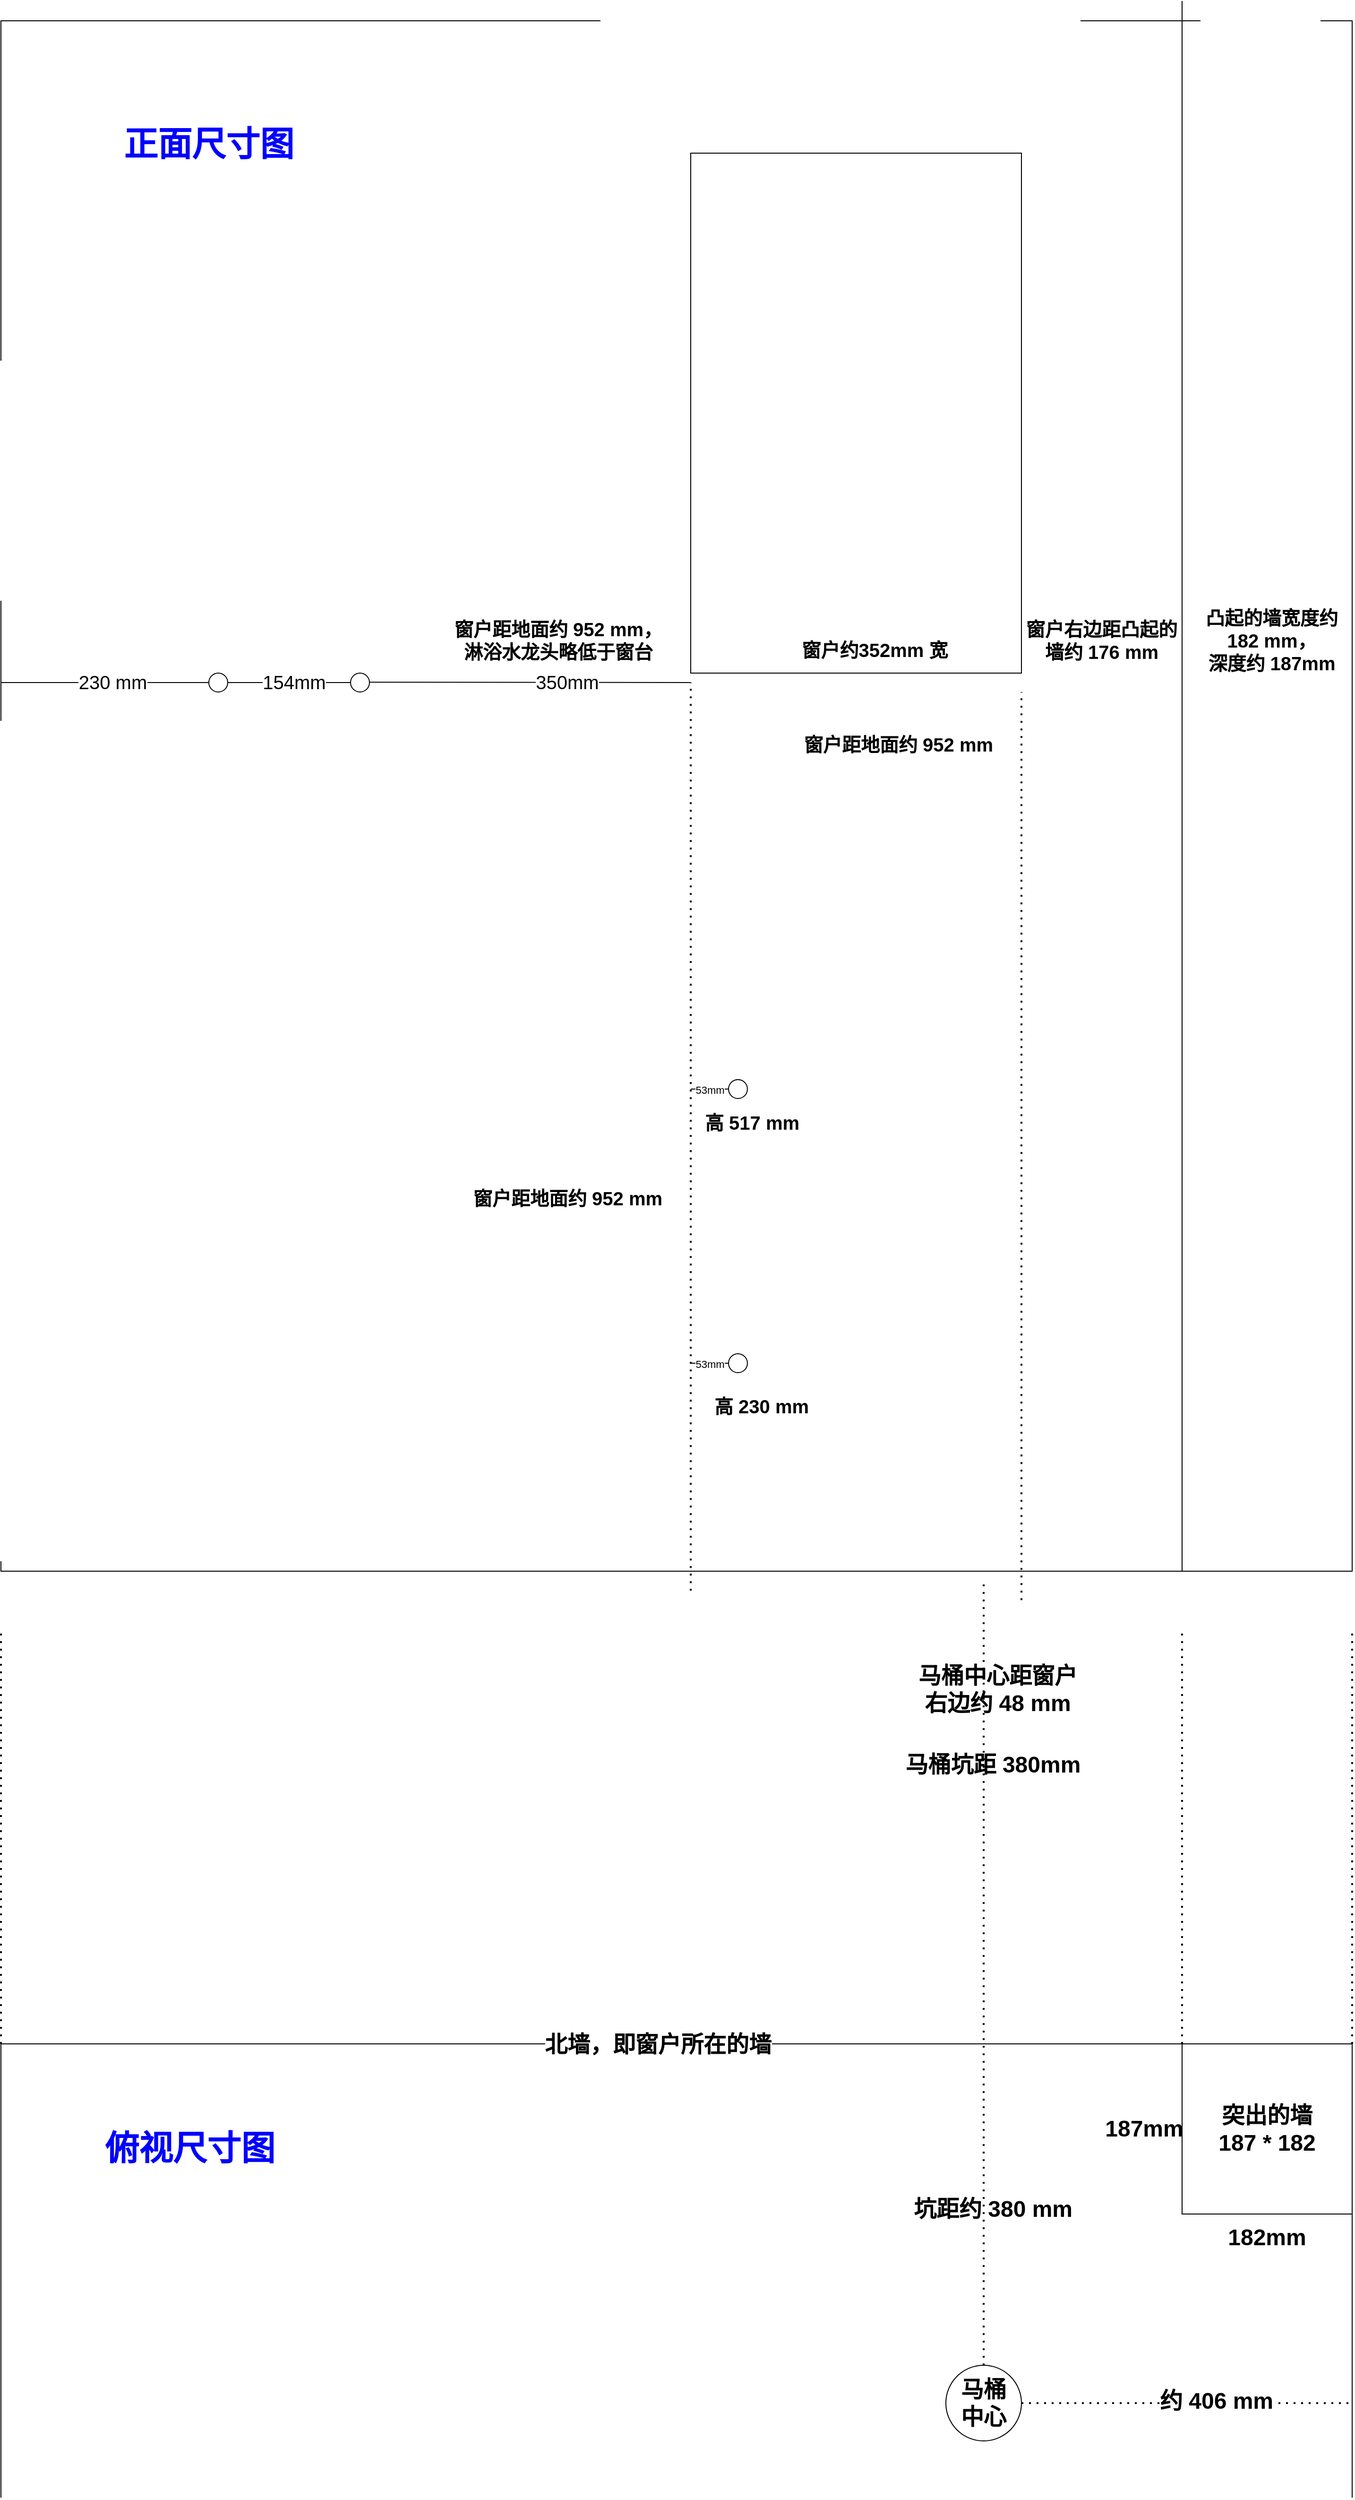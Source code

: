 <mxfile version="20.2.5" type="github">
  <diagram id="0tpimPfCp2_2pHjLGBg5" name="第 1 页">
    <mxGraphModel dx="2031" dy="2246" grid="1" gridSize="10" guides="1" tooltips="1" connect="1" arrows="1" fold="1" page="1" pageScale="1" pageWidth="827" pageHeight="1169" math="0" shadow="0">
      <root>
        <mxCell id="0" />
        <mxCell id="1" parent="0" />
        <mxCell id="lJokzmWv3TQioNyGY8T8-1" value="" style="rounded=0;whiteSpace=wrap;html=1;fillColor=none;" vertex="1" parent="1">
          <mxGeometry x="120" y="-340" width="1430" height="1640" as="geometry" />
        </mxCell>
        <mxCell id="lJokzmWv3TQioNyGY8T8-6" value="" style="group" vertex="1" connectable="0" parent="1">
          <mxGeometry x="120" y="350" width="240" height="20" as="geometry" />
        </mxCell>
        <mxCell id="lJokzmWv3TQioNyGY8T8-4" value="" style="ellipse;whiteSpace=wrap;html=1;aspect=fixed;" vertex="1" parent="lJokzmWv3TQioNyGY8T8-6">
          <mxGeometry x="220" width="20" height="20" as="geometry" />
        </mxCell>
        <mxCell id="lJokzmWv3TQioNyGY8T8-5" value="" style="endArrow=none;html=1;rounded=0;" edge="1" parent="lJokzmWv3TQioNyGY8T8-6" target="lJokzmWv3TQioNyGY8T8-4">
          <mxGeometry width="50" height="50" relative="1" as="geometry">
            <mxPoint y="10" as="sourcePoint" />
            <mxPoint x="80" y="-40" as="targetPoint" />
          </mxGeometry>
        </mxCell>
        <mxCell id="lJokzmWv3TQioNyGY8T8-7" value="&lt;font style=&quot;font-size: 20px;&quot;&gt;230 mm&lt;/font&gt;" style="edgeLabel;html=1;align=center;verticalAlign=middle;resizable=0;points=[];" vertex="1" connectable="0" parent="lJokzmWv3TQioNyGY8T8-5">
          <mxGeometry x="0.067" y="1" relative="1" as="geometry">
            <mxPoint as="offset" />
          </mxGeometry>
        </mxCell>
        <mxCell id="lJokzmWv3TQioNyGY8T8-8" value="" style="ellipse;whiteSpace=wrap;html=1;aspect=fixed;" vertex="1" parent="1">
          <mxGeometry x="490" y="350" width="20" height="20" as="geometry" />
        </mxCell>
        <mxCell id="lJokzmWv3TQioNyGY8T8-11" value="" style="endArrow=none;html=1;rounded=0;" edge="1" parent="1">
          <mxGeometry width="50" height="50" relative="1" as="geometry">
            <mxPoint x="360" y="360" as="sourcePoint" />
            <mxPoint x="490" y="360" as="targetPoint" />
          </mxGeometry>
        </mxCell>
        <mxCell id="lJokzmWv3TQioNyGY8T8-12" value="&lt;font style=&quot;font-size: 20px;&quot;&gt;154mm&lt;/font&gt;" style="edgeLabel;html=1;align=center;verticalAlign=middle;resizable=0;points=[];" vertex="1" connectable="0" parent="lJokzmWv3TQioNyGY8T8-11">
          <mxGeometry x="0.067" y="1" relative="1" as="geometry">
            <mxPoint as="offset" />
          </mxGeometry>
        </mxCell>
        <mxCell id="lJokzmWv3TQioNyGY8T8-13" value="" style="rounded=0;whiteSpace=wrap;html=1;fillColor=none;" vertex="1" parent="1">
          <mxGeometry x="850" y="-200" width="350" height="550" as="geometry" />
        </mxCell>
        <mxCell id="lJokzmWv3TQioNyGY8T8-16" value="" style="endArrow=none;html=1;rounded=0;" edge="1" parent="1">
          <mxGeometry width="50" height="50" relative="1" as="geometry">
            <mxPoint x="850" y="360" as="sourcePoint" />
            <mxPoint x="510" y="359.67" as="targetPoint" />
          </mxGeometry>
        </mxCell>
        <mxCell id="lJokzmWv3TQioNyGY8T8-17" value="&lt;font style=&quot;font-size: 20px;&quot;&gt;350mm&lt;/font&gt;" style="edgeLabel;html=1;align=center;verticalAlign=middle;resizable=0;points=[];" vertex="1" connectable="0" parent="lJokzmWv3TQioNyGY8T8-16">
          <mxGeometry x="-0.23" y="-1" relative="1" as="geometry">
            <mxPoint as="offset" />
          </mxGeometry>
        </mxCell>
        <mxCell id="lJokzmWv3TQioNyGY8T8-18" value="" style="endArrow=none;dashed=1;html=1;dashPattern=1 3;strokeWidth=2;rounded=0;" edge="1" parent="1">
          <mxGeometry width="50" height="50" relative="1" as="geometry">
            <mxPoint x="850" y="1320.667" as="sourcePoint" />
            <mxPoint x="850" y="360" as="targetPoint" />
          </mxGeometry>
        </mxCell>
        <mxCell id="lJokzmWv3TQioNyGY8T8-21" value="" style="group" vertex="1" connectable="0" parent="1">
          <mxGeometry x="850" y="1070" width="60" height="20" as="geometry" />
        </mxCell>
        <mxCell id="lJokzmWv3TQioNyGY8T8-19" value="" style="ellipse;whiteSpace=wrap;html=1;aspect=fixed;" vertex="1" parent="lJokzmWv3TQioNyGY8T8-21">
          <mxGeometry x="40" width="20" height="20" as="geometry" />
        </mxCell>
        <mxCell id="lJokzmWv3TQioNyGY8T8-20" value="" style="endArrow=none;html=1;rounded=0;exitX=0;exitY=0.5;exitDx=0;exitDy=0;" edge="1" parent="lJokzmWv3TQioNyGY8T8-21" source="lJokzmWv3TQioNyGY8T8-19">
          <mxGeometry width="50" height="50" relative="1" as="geometry">
            <mxPoint x="-30" y="60" as="sourcePoint" />
            <mxPoint y="10" as="targetPoint" />
          </mxGeometry>
        </mxCell>
        <mxCell id="lJokzmWv3TQioNyGY8T8-22" value="53mm" style="edgeLabel;html=1;align=center;verticalAlign=middle;resizable=0;points=[];" vertex="1" connectable="0" parent="lJokzmWv3TQioNyGY8T8-20">
          <mxGeometry y="1" relative="1" as="geometry">
            <mxPoint as="offset" />
          </mxGeometry>
        </mxCell>
        <mxCell id="lJokzmWv3TQioNyGY8T8-23" value="&lt;font style=&quot;font-size: 20px;&quot;&gt;&lt;b&gt;窗户约352mm 宽&lt;/b&gt;&lt;/font&gt;" style="text;html=1;strokeColor=none;fillColor=none;align=center;verticalAlign=middle;whiteSpace=wrap;rounded=0;" vertex="1" parent="1">
          <mxGeometry x="920" y="310" width="250" height="30" as="geometry" />
        </mxCell>
        <mxCell id="lJokzmWv3TQioNyGY8T8-24" value="&lt;font style=&quot;font-size: 20px;&quot;&gt;&lt;b&gt;窗户距地面约 952 mm，&lt;br&gt;淋浴水龙头略低于窗台&lt;/b&gt;&lt;/font&gt;" style="text;html=1;strokeColor=none;fillColor=none;align=center;verticalAlign=middle;whiteSpace=wrap;rounded=0;" vertex="1" parent="1">
          <mxGeometry x="590" y="300" width="240" height="30" as="geometry" />
        </mxCell>
        <mxCell id="lJokzmWv3TQioNyGY8T8-27" value="&lt;font style=&quot;font-size: 20px;&quot;&gt;&lt;b&gt;高 230 mm&lt;/b&gt;&lt;/font&gt;" style="text;html=1;strokeColor=none;fillColor=none;align=center;verticalAlign=middle;whiteSpace=wrap;rounded=0;" vertex="1" parent="1">
          <mxGeometry x="870" y="1110" width="110" height="30" as="geometry" />
        </mxCell>
        <mxCell id="lJokzmWv3TQioNyGY8T8-32" value="" style="group" vertex="1" connectable="0" parent="1">
          <mxGeometry x="850" y="780" width="60" height="20" as="geometry" />
        </mxCell>
        <mxCell id="lJokzmWv3TQioNyGY8T8-33" value="" style="ellipse;whiteSpace=wrap;html=1;aspect=fixed;" vertex="1" parent="lJokzmWv3TQioNyGY8T8-32">
          <mxGeometry x="40" width="20" height="20" as="geometry" />
        </mxCell>
        <mxCell id="lJokzmWv3TQioNyGY8T8-34" value="" style="endArrow=none;html=1;rounded=0;exitX=0;exitY=0.5;exitDx=0;exitDy=0;" edge="1" parent="lJokzmWv3TQioNyGY8T8-32" source="lJokzmWv3TQioNyGY8T8-33">
          <mxGeometry width="50" height="50" relative="1" as="geometry">
            <mxPoint x="-30" y="60" as="sourcePoint" />
            <mxPoint y="10" as="targetPoint" />
          </mxGeometry>
        </mxCell>
        <mxCell id="lJokzmWv3TQioNyGY8T8-35" value="53mm" style="edgeLabel;html=1;align=center;verticalAlign=middle;resizable=0;points=[];" vertex="1" connectable="0" parent="lJokzmWv3TQioNyGY8T8-34">
          <mxGeometry y="1" relative="1" as="geometry">
            <mxPoint as="offset" />
          </mxGeometry>
        </mxCell>
        <mxCell id="lJokzmWv3TQioNyGY8T8-36" value="&lt;font style=&quot;font-size: 20px;&quot;&gt;&lt;b&gt;高 517 mm&lt;/b&gt;&lt;/font&gt;" style="text;html=1;strokeColor=none;fillColor=none;align=center;verticalAlign=middle;whiteSpace=wrap;rounded=0;" vertex="1" parent="1">
          <mxGeometry x="860" y="810" width="110" height="30" as="geometry" />
        </mxCell>
        <mxCell id="lJokzmWv3TQioNyGY8T8-37" value="" style="endArrow=none;dashed=1;html=1;dashPattern=1 3;strokeWidth=2;rounded=0;" edge="1" parent="1">
          <mxGeometry width="50" height="50" relative="1" as="geometry">
            <mxPoint x="1200" y="1330.667" as="sourcePoint" />
            <mxPoint x="1200" y="370" as="targetPoint" />
          </mxGeometry>
        </mxCell>
        <mxCell id="lJokzmWv3TQioNyGY8T8-38" value="" style="endArrow=none;dashed=1;html=1;dashPattern=1 3;strokeWidth=2;rounded=0;exitX=0.5;exitY=0;exitDx=0;exitDy=0;" edge="1" parent="1" source="lJokzmWv3TQioNyGY8T8-57">
          <mxGeometry width="50" height="50" relative="1" as="geometry">
            <mxPoint x="1160" y="2060" as="sourcePoint" />
            <mxPoint x="1160" y="1310" as="targetPoint" />
          </mxGeometry>
        </mxCell>
        <mxCell id="lJokzmWv3TQioNyGY8T8-39" value="&lt;font style=&quot;font-size: 24px;&quot;&gt;&lt;b&gt;马桶中心距窗户右边约 48 mm&lt;/b&gt;&lt;/font&gt;" style="text;html=1;strokeColor=none;fillColor=none;align=center;verticalAlign=middle;whiteSpace=wrap;rounded=0;" vertex="1" parent="1">
          <mxGeometry x="1090" y="1410" width="170" height="30" as="geometry" />
        </mxCell>
        <mxCell id="lJokzmWv3TQioNyGY8T8-41" value="" style="endArrow=none;html=1;rounded=0;fontSize=20;" edge="1" parent="1">
          <mxGeometry width="50" height="50" relative="1" as="geometry">
            <mxPoint x="1370" y="1300" as="sourcePoint" />
            <mxPoint x="1370" y="-361" as="targetPoint" />
          </mxGeometry>
        </mxCell>
        <mxCell id="lJokzmWv3TQioNyGY8T8-42" value="&lt;b&gt;窗户右边距凸起的墙约 176 mm&lt;/b&gt;" style="text;html=1;strokeColor=none;fillColor=none;align=center;verticalAlign=middle;whiteSpace=wrap;rounded=0;fontSize=20;" vertex="1" parent="1">
          <mxGeometry x="1200" y="300" width="170" height="30" as="geometry" />
        </mxCell>
        <mxCell id="lJokzmWv3TQioNyGY8T8-44" value="&lt;b&gt;凸起的墙宽度约 182 mm，&lt;br&gt;深度约 187mm&lt;/b&gt;" style="text;html=1;strokeColor=none;fillColor=none;align=center;verticalAlign=middle;whiteSpace=wrap;rounded=0;fontSize=20;" vertex="1" parent="1">
          <mxGeometry x="1380" y="300" width="170" height="30" as="geometry" />
        </mxCell>
        <mxCell id="lJokzmWv3TQioNyGY8T8-45" value="&lt;font style=&quot;font-size: 20px;&quot;&gt;&lt;b&gt;窗户距地面约 952 mm&lt;br&gt;&lt;/b&gt;&lt;/font&gt;" style="text;html=1;strokeColor=none;fillColor=none;align=center;verticalAlign=middle;whiteSpace=wrap;rounded=0;" vertex="1" parent="1">
          <mxGeometry x="600" y="890" width="240" height="30" as="geometry" />
        </mxCell>
        <mxCell id="lJokzmWv3TQioNyGY8T8-46" value="&lt;font style=&quot;font-size: 20px;&quot;&gt;&lt;b&gt;窗户距地面约 952 mm&lt;br&gt;&lt;/b&gt;&lt;/font&gt;" style="text;html=1;strokeColor=none;fillColor=none;align=center;verticalAlign=middle;whiteSpace=wrap;rounded=0;" vertex="1" parent="1">
          <mxGeometry x="950" y="410" width="240" height="30" as="geometry" />
        </mxCell>
        <mxCell id="lJokzmWv3TQioNyGY8T8-47" value="&lt;font style=&quot;font-size: 24px;&quot;&gt;&lt;b&gt;马桶坑距 380mm&lt;/b&gt;&lt;/font&gt;" style="text;html=1;strokeColor=none;fillColor=none;align=center;verticalAlign=middle;whiteSpace=wrap;rounded=0;" vertex="1" parent="1">
          <mxGeometry x="1070" y="1490" width="200" height="30" as="geometry" />
        </mxCell>
        <mxCell id="lJokzmWv3TQioNyGY8T8-48" value="" style="endArrow=none;dashed=1;html=1;dashPattern=1 3;strokeWidth=2;rounded=0;fontSize=24;" edge="1" parent="1">
          <mxGeometry width="50" height="50" relative="1" as="geometry">
            <mxPoint x="120" y="1800" as="sourcePoint" />
            <mxPoint x="120" y="1360" as="targetPoint" />
          </mxGeometry>
        </mxCell>
        <mxCell id="lJokzmWv3TQioNyGY8T8-49" value="" style="endArrow=none;dashed=1;html=1;dashPattern=1 3;strokeWidth=2;rounded=0;fontSize=24;" edge="1" parent="1">
          <mxGeometry width="50" height="50" relative="1" as="geometry">
            <mxPoint x="1550" y="1800" as="sourcePoint" />
            <mxPoint x="1550" y="1360" as="targetPoint" />
          </mxGeometry>
        </mxCell>
        <mxCell id="lJokzmWv3TQioNyGY8T8-50" value="" style="endArrow=none;html=1;rounded=0;fontSize=24;" edge="1" parent="1">
          <mxGeometry width="50" height="50" relative="1" as="geometry">
            <mxPoint x="120" y="2280" as="sourcePoint" />
            <mxPoint x="120" y="1800" as="targetPoint" />
          </mxGeometry>
        </mxCell>
        <mxCell id="lJokzmWv3TQioNyGY8T8-51" value="" style="endArrow=none;html=1;rounded=0;fontSize=24;" edge="1" parent="1">
          <mxGeometry width="50" height="50" relative="1" as="geometry">
            <mxPoint x="1550" y="1800" as="sourcePoint" />
            <mxPoint x="120" y="1800" as="targetPoint" />
          </mxGeometry>
        </mxCell>
        <mxCell id="lJokzmWv3TQioNyGY8T8-55" value="&lt;b&gt;北墙，即窗户所在的墙&lt;/b&gt;" style="edgeLabel;html=1;align=center;verticalAlign=middle;resizable=0;points=[];fontSize=24;" vertex="1" connectable="0" parent="lJokzmWv3TQioNyGY8T8-51">
          <mxGeometry x="0.028" y="1" relative="1" as="geometry">
            <mxPoint as="offset" />
          </mxGeometry>
        </mxCell>
        <mxCell id="lJokzmWv3TQioNyGY8T8-52" value="" style="endArrow=none;html=1;rounded=0;fontSize=24;" edge="1" parent="1">
          <mxGeometry width="50" height="50" relative="1" as="geometry">
            <mxPoint x="1550" y="2280" as="sourcePoint" />
            <mxPoint x="1550" y="1800" as="targetPoint" />
          </mxGeometry>
        </mxCell>
        <mxCell id="lJokzmWv3TQioNyGY8T8-53" value="" style="endArrow=none;dashed=1;html=1;dashPattern=1 3;strokeWidth=2;rounded=0;fontSize=24;" edge="1" parent="1">
          <mxGeometry width="50" height="50" relative="1" as="geometry">
            <mxPoint x="1370" y="1800" as="sourcePoint" />
            <mxPoint x="1370" y="1360" as="targetPoint" />
          </mxGeometry>
        </mxCell>
        <mxCell id="lJokzmWv3TQioNyGY8T8-54" value="&lt;b&gt;突出的墙&lt;br&gt;187 * 182&lt;/b&gt;" style="rounded=0;whiteSpace=wrap;html=1;fontSize=24;fillColor=none;" vertex="1" parent="1">
          <mxGeometry x="1370" y="1800" width="180" height="180" as="geometry" />
        </mxCell>
        <mxCell id="lJokzmWv3TQioNyGY8T8-57" value="&lt;b&gt;马桶&lt;br&gt;中心&lt;/b&gt;" style="ellipse;whiteSpace=wrap;html=1;aspect=fixed;fontSize=24;fillColor=none;" vertex="1" parent="1">
          <mxGeometry x="1120" y="2140" width="80" height="80" as="geometry" />
        </mxCell>
        <mxCell id="lJokzmWv3TQioNyGY8T8-58" value="&lt;b&gt;坑距约 380 mm&lt;/b&gt;" style="text;html=1;strokeColor=none;fillColor=none;align=center;verticalAlign=middle;whiteSpace=wrap;rounded=0;fontSize=24;" vertex="1" parent="1">
          <mxGeometry x="1060" y="1960" width="220" height="30" as="geometry" />
        </mxCell>
        <mxCell id="lJokzmWv3TQioNyGY8T8-59" value="&lt;b&gt;187mm&lt;/b&gt;" style="text;html=1;strokeColor=none;fillColor=none;align=center;verticalAlign=middle;whiteSpace=wrap;rounded=0;fontSize=24;" vertex="1" parent="1">
          <mxGeometry x="1300" y="1875" width="60" height="30" as="geometry" />
        </mxCell>
        <mxCell id="lJokzmWv3TQioNyGY8T8-60" value="&lt;b&gt;182mm&lt;/b&gt;" style="text;html=1;strokeColor=none;fillColor=none;align=center;verticalAlign=middle;whiteSpace=wrap;rounded=0;fontSize=24;" vertex="1" parent="1">
          <mxGeometry x="1430" y="1990" width="60" height="30" as="geometry" />
        </mxCell>
        <mxCell id="lJokzmWv3TQioNyGY8T8-61" value="" style="endArrow=none;dashed=1;html=1;dashPattern=1 3;strokeWidth=2;rounded=0;fontSize=24;exitX=1;exitY=0.5;exitDx=0;exitDy=0;" edge="1" parent="1" source="lJokzmWv3TQioNyGY8T8-57">
          <mxGeometry width="50" height="50" relative="1" as="geometry">
            <mxPoint x="1320" y="2220" as="sourcePoint" />
            <mxPoint x="1550" y="2180" as="targetPoint" />
          </mxGeometry>
        </mxCell>
        <mxCell id="lJokzmWv3TQioNyGY8T8-62" value="&lt;b&gt;约 406 mm&lt;/b&gt;" style="edgeLabel;html=1;align=center;verticalAlign=middle;resizable=0;points=[];fontSize=24;" vertex="1" connectable="0" parent="lJokzmWv3TQioNyGY8T8-61">
          <mxGeometry x="0.178" y="2" relative="1" as="geometry">
            <mxPoint as="offset" />
          </mxGeometry>
        </mxCell>
        <mxCell id="lJokzmWv3TQioNyGY8T8-63" value="&lt;font color=&quot;#0000ff&quot; style=&quot;font-size: 36px;&quot;&gt;&lt;b&gt;正面尺寸图&lt;/b&gt;&lt;/font&gt;" style="text;html=1;strokeColor=none;fillColor=none;align=center;verticalAlign=middle;whiteSpace=wrap;rounded=0;fontSize=24;" vertex="1" parent="1">
          <mxGeometry x="170" y="-300" width="340" height="180" as="geometry" />
        </mxCell>
        <mxCell id="lJokzmWv3TQioNyGY8T8-64" value="&lt;font color=&quot;#0000ff&quot; style=&quot;font-size: 36px;&quot;&gt;&lt;b&gt;俯视尺寸图&lt;/b&gt;&lt;/font&gt;" style="text;html=1;strokeColor=none;fillColor=none;align=center;verticalAlign=middle;whiteSpace=wrap;rounded=0;fontSize=24;" vertex="1" parent="1">
          <mxGeometry x="150" y="1820" width="340" height="180" as="geometry" />
        </mxCell>
      </root>
    </mxGraphModel>
  </diagram>
</mxfile>
